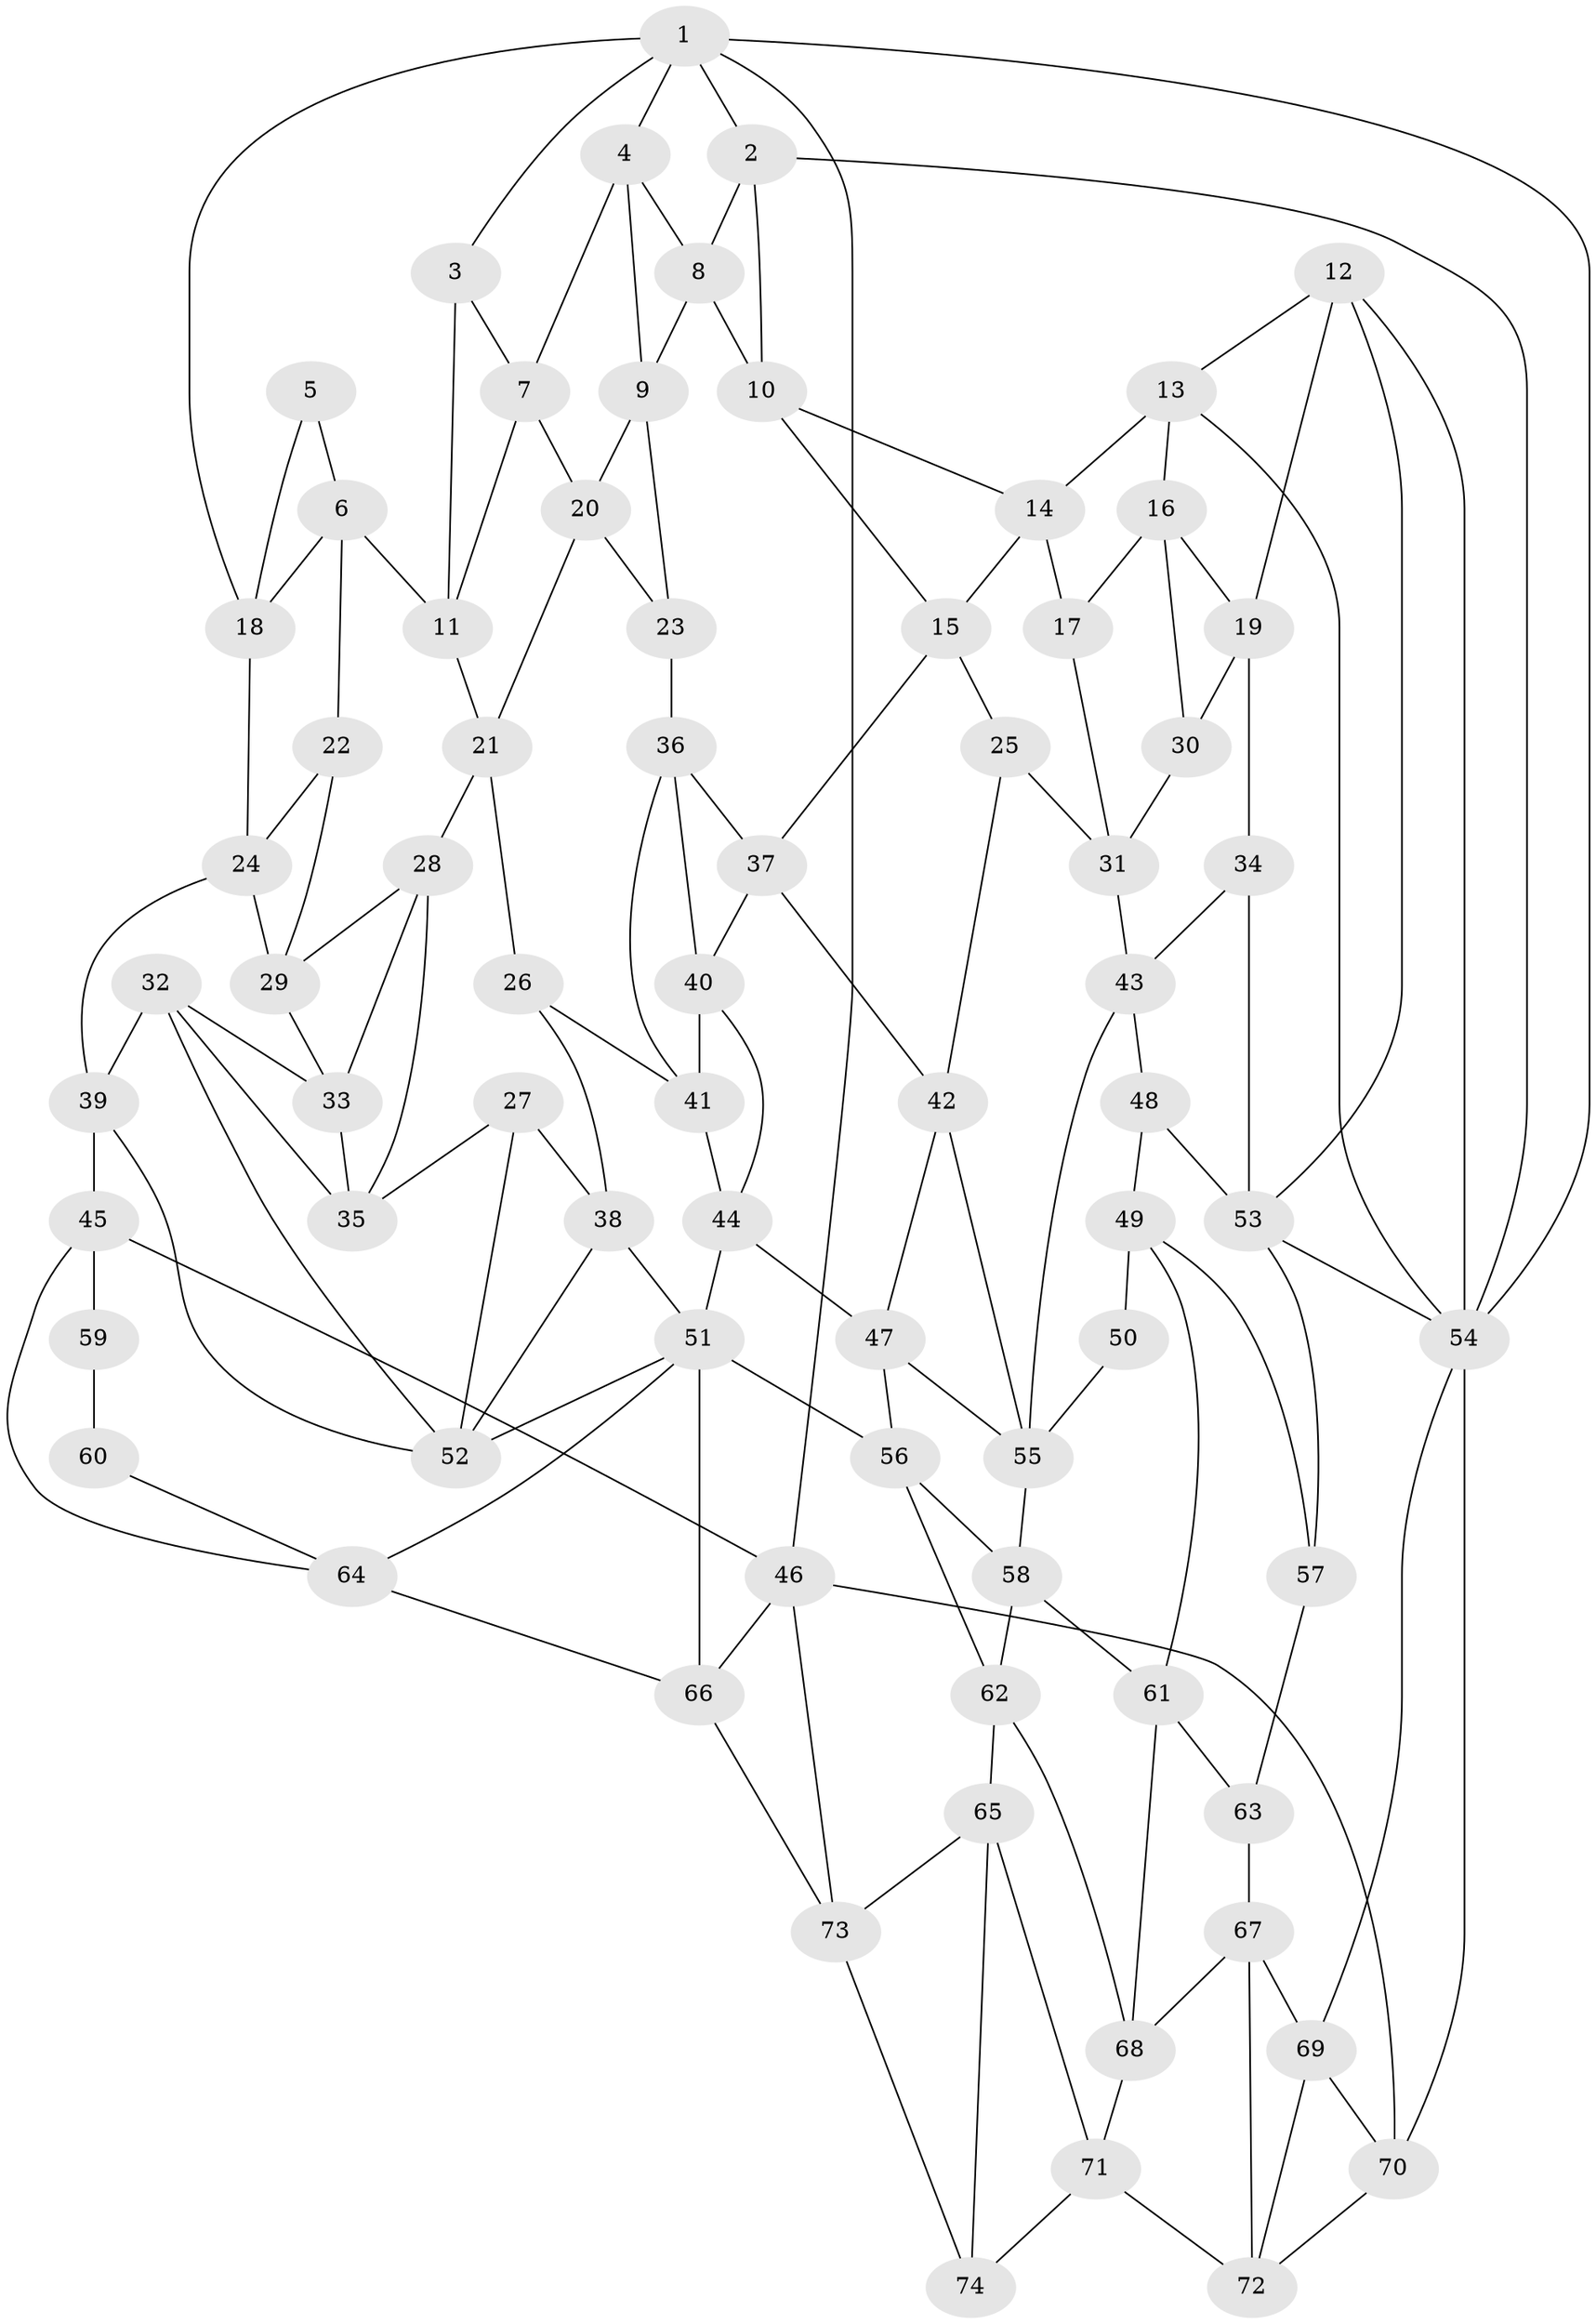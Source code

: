 // original degree distribution, {3: 0.027210884353741496, 4: 0.2585034013605442, 6: 0.2653061224489796, 5: 0.4489795918367347}
// Generated by graph-tools (version 1.1) at 2025/27/03/09/25 03:27:15]
// undirected, 74 vertices, 143 edges
graph export_dot {
graph [start="1"]
  node [color=gray90,style=filled];
  1;
  2;
  3;
  4;
  5;
  6;
  7;
  8;
  9;
  10;
  11;
  12;
  13;
  14;
  15;
  16;
  17;
  18;
  19;
  20;
  21;
  22;
  23;
  24;
  25;
  26;
  27;
  28;
  29;
  30;
  31;
  32;
  33;
  34;
  35;
  36;
  37;
  38;
  39;
  40;
  41;
  42;
  43;
  44;
  45;
  46;
  47;
  48;
  49;
  50;
  51;
  52;
  53;
  54;
  55;
  56;
  57;
  58;
  59;
  60;
  61;
  62;
  63;
  64;
  65;
  66;
  67;
  68;
  69;
  70;
  71;
  72;
  73;
  74;
  1 -- 2 [weight=1.0];
  1 -- 3 [weight=1.0];
  1 -- 4 [weight=1.0];
  1 -- 18 [weight=1.0];
  1 -- 46 [weight=1.0];
  1 -- 54 [weight=1.0];
  2 -- 8 [weight=1.0];
  2 -- 10 [weight=1.0];
  2 -- 54 [weight=1.0];
  3 -- 7 [weight=1.0];
  3 -- 11 [weight=1.0];
  4 -- 7 [weight=1.0];
  4 -- 8 [weight=1.0];
  4 -- 9 [weight=1.0];
  5 -- 6 [weight=1.0];
  5 -- 18 [weight=1.0];
  6 -- 11 [weight=1.0];
  6 -- 18 [weight=1.0];
  6 -- 22 [weight=1.0];
  7 -- 11 [weight=1.0];
  7 -- 20 [weight=1.0];
  8 -- 9 [weight=1.0];
  8 -- 10 [weight=1.0];
  9 -- 20 [weight=1.0];
  9 -- 23 [weight=1.0];
  10 -- 14 [weight=1.0];
  10 -- 15 [weight=1.0];
  11 -- 21 [weight=1.0];
  12 -- 13 [weight=1.0];
  12 -- 19 [weight=1.0];
  12 -- 53 [weight=1.0];
  12 -- 54 [weight=1.0];
  13 -- 14 [weight=1.0];
  13 -- 16 [weight=1.0];
  13 -- 54 [weight=1.0];
  14 -- 15 [weight=1.0];
  14 -- 17 [weight=1.0];
  15 -- 25 [weight=1.0];
  15 -- 37 [weight=1.0];
  16 -- 17 [weight=1.0];
  16 -- 19 [weight=1.0];
  16 -- 30 [weight=1.0];
  17 -- 31 [weight=1.0];
  18 -- 24 [weight=1.0];
  19 -- 30 [weight=1.0];
  19 -- 34 [weight=1.0];
  20 -- 21 [weight=1.0];
  20 -- 23 [weight=1.0];
  21 -- 26 [weight=1.0];
  21 -- 28 [weight=1.0];
  22 -- 24 [weight=1.0];
  22 -- 29 [weight=1.0];
  23 -- 36 [weight=1.0];
  24 -- 29 [weight=1.0];
  24 -- 39 [weight=1.0];
  25 -- 31 [weight=1.0];
  25 -- 42 [weight=1.0];
  26 -- 38 [weight=1.0];
  26 -- 41 [weight=1.0];
  27 -- 35 [weight=1.0];
  27 -- 38 [weight=1.0];
  27 -- 52 [weight=1.0];
  28 -- 29 [weight=1.0];
  28 -- 33 [weight=1.0];
  28 -- 35 [weight=1.0];
  29 -- 33 [weight=1.0];
  30 -- 31 [weight=1.0];
  31 -- 43 [weight=1.0];
  32 -- 33 [weight=1.0];
  32 -- 35 [weight=1.0];
  32 -- 39 [weight=1.0];
  32 -- 52 [weight=1.0];
  33 -- 35 [weight=1.0];
  34 -- 43 [weight=1.0];
  34 -- 53 [weight=1.0];
  36 -- 37 [weight=1.0];
  36 -- 40 [weight=1.0];
  36 -- 41 [weight=1.0];
  37 -- 40 [weight=1.0];
  37 -- 42 [weight=1.0];
  38 -- 51 [weight=1.0];
  38 -- 52 [weight=1.0];
  39 -- 45 [weight=1.0];
  39 -- 52 [weight=1.0];
  40 -- 41 [weight=1.0];
  40 -- 44 [weight=1.0];
  41 -- 44 [weight=1.0];
  42 -- 47 [weight=1.0];
  42 -- 55 [weight=1.0];
  43 -- 48 [weight=1.0];
  43 -- 55 [weight=1.0];
  44 -- 47 [weight=1.0];
  44 -- 51 [weight=1.0];
  45 -- 46 [weight=1.0];
  45 -- 59 [weight=1.0];
  45 -- 64 [weight=1.0];
  46 -- 66 [weight=1.0];
  46 -- 70 [weight=1.0];
  46 -- 73 [weight=1.0];
  47 -- 55 [weight=1.0];
  47 -- 56 [weight=1.0];
  48 -- 49 [weight=1.0];
  48 -- 53 [weight=2.0];
  49 -- 50 [weight=1.0];
  49 -- 57 [weight=1.0];
  49 -- 61 [weight=1.0];
  50 -- 55 [weight=2.0];
  51 -- 52 [weight=1.0];
  51 -- 56 [weight=1.0];
  51 -- 64 [weight=1.0];
  51 -- 66 [weight=1.0];
  53 -- 54 [weight=1.0];
  53 -- 57 [weight=1.0];
  54 -- 69 [weight=1.0];
  54 -- 70 [weight=1.0];
  55 -- 58 [weight=1.0];
  56 -- 58 [weight=1.0];
  56 -- 62 [weight=1.0];
  57 -- 63 [weight=2.0];
  58 -- 61 [weight=1.0];
  58 -- 62 [weight=1.0];
  59 -- 60 [weight=2.0];
  60 -- 64 [weight=1.0];
  61 -- 63 [weight=1.0];
  61 -- 68 [weight=1.0];
  62 -- 65 [weight=1.0];
  62 -- 68 [weight=1.0];
  63 -- 67 [weight=1.0];
  64 -- 66 [weight=1.0];
  65 -- 71 [weight=1.0];
  65 -- 73 [weight=1.0];
  65 -- 74 [weight=1.0];
  66 -- 73 [weight=1.0];
  67 -- 68 [weight=1.0];
  67 -- 69 [weight=1.0];
  67 -- 72 [weight=1.0];
  68 -- 71 [weight=1.0];
  69 -- 70 [weight=1.0];
  69 -- 72 [weight=1.0];
  70 -- 72 [weight=1.0];
  71 -- 72 [weight=1.0];
  71 -- 74 [weight=1.0];
  73 -- 74 [weight=1.0];
}

